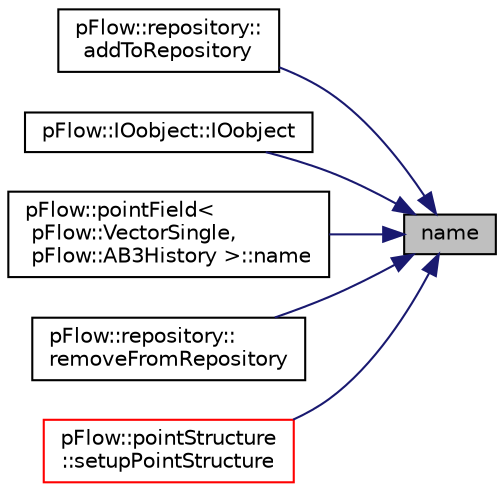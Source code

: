 digraph "name"
{
 // LATEX_PDF_SIZE
  edge [fontname="Helvetica",fontsize="10",labelfontname="Helvetica",labelfontsize="10"];
  node [fontname="Helvetica",fontsize="10",shape=record];
  rankdir="RL";
  Node1 [label="name",height=0.2,width=0.4,color="black", fillcolor="grey75", style="filled", fontcolor="black",tooltip=" "];
  Node1 -> Node2 [dir="back",color="midnightblue",fontsize="10",style="solid",fontname="Helvetica"];
  Node2 [label="pFlow::repository::\laddToRepository",height=0.2,width=0.4,color="black", fillcolor="white", style="filled",URL="$classpFlow_1_1repository.html#aed410917b08313707ab0349b1b71ff9c",tooltip="add IOobject to this repository"];
  Node1 -> Node3 [dir="back",color="midnightblue",fontsize="10",style="solid",fontname="Helvetica"];
  Node3 [label="pFlow::IOobject::IOobject",height=0.2,width=0.4,color="black", fillcolor="white", style="filled",URL="$classpFlow_1_1IOobject.html#aad269ef21d55c3c31022045b90075823",tooltip=" "];
  Node1 -> Node4 [dir="back",color="midnightblue",fontsize="10",style="solid",fontname="Helvetica"];
  Node4 [label="pFlow::pointField\<\l pFlow::VectorSingle,\l pFlow::AB3History \>::name",height=0.2,width=0.4,color="black", fillcolor="white", style="filled",URL="$classpFlow_1_1pointField.html#ae56dff00351d2151584222f751176870",tooltip=" "];
  Node1 -> Node5 [dir="back",color="midnightblue",fontsize="10",style="solid",fontname="Helvetica"];
  Node5 [label="pFlow::repository::\lremoveFromRepository",height=0.2,width=0.4,color="black", fillcolor="white", style="filled",URL="$classpFlow_1_1repository.html#a31fac7663dfd3c8903a4da5f1054ce15",tooltip="remove rep from the list of repositories"];
  Node1 -> Node6 [dir="back",color="midnightblue",fontsize="10",style="solid",fontname="Helvetica"];
  Node6 [label="pFlow::pointStructure\l::setupPointStructure",height=0.2,width=0.4,color="red", fillcolor="white", style="filled",URL="$classpFlow_1_1pointStructure.html#aa8a8b54dfabf2f9fb5da317cd085a23e",tooltip=" "];
}
